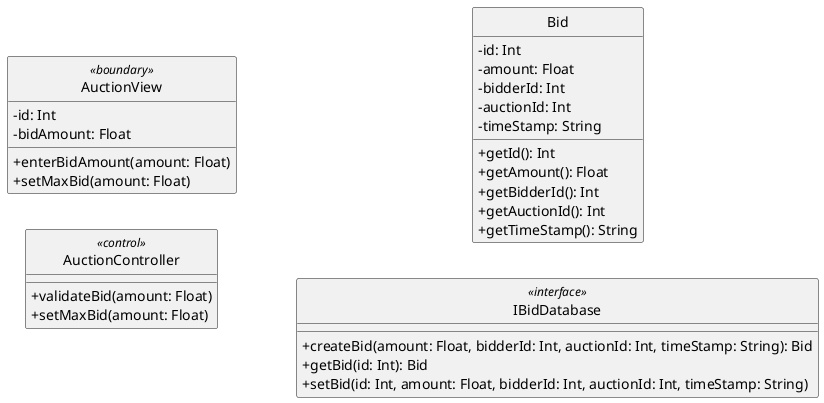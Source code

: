 @startuml 
left to right direction
skinparam classAttributeIconSize 0
skinparam linetype ortho
hide circle
class AuctionView <<boundary>> {
    - id: Int
    - bidAmount: Float

    + enterBidAmount(amount: Float)
    + setMaxBid(amount: Float)

    }

class AuctionController <<control>> {
    + validateBid(amount: Float)
    + setMaxBid(amount: Float)

    }

class Bid {
    - id: Int
    - amount: Float
    - bidderId: Int
    - auctionId: Int
    - timeStamp: String

    + getId(): Int
    + getAmount(): Float
    + getBidderId(): Int
    + getAuctionId(): Int
    + getTimeStamp(): String
    }

class IBidDatabase <<interface>> {
    + createBid(amount: Float, bidderId: Int, auctionId: Int, timeStamp: String): Bid
    + getBid(id: Int): Bid
    + setBid(id: Int, amount: Float, bidderId: Int, auctionId: Int, timeStamp: String)
    }



@enduml